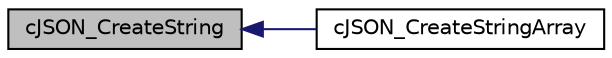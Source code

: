 digraph "cJSON_CreateString"
{
  edge [fontname="Helvetica",fontsize="10",labelfontname="Helvetica",labelfontsize="10"];
  node [fontname="Helvetica",fontsize="10",shape=record];
  rankdir="LR";
  Node1 [label="cJSON_CreateString",height=0.2,width=0.4,color="black", fillcolor="grey75", style="filled", fontcolor="black"];
  Node1 -> Node2 [dir="back",color="midnightblue",fontsize="10",style="solid",fontname="Helvetica"];
  Node2 [label="cJSON_CreateStringArray",height=0.2,width=0.4,color="black", fillcolor="white", style="filled",URL="$c_j_s_o_n_8h.html#abeecb344ac9a0318cd42ac32b6e22289"];
}

